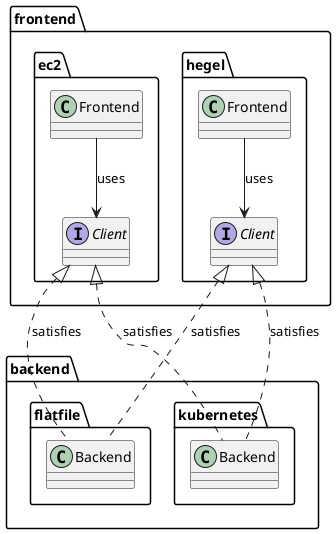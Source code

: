 @startuml Frontends and Backends

skinparam componentStyle uml2

package frontend {
    package ec2 {
        class "Frontend" as ec2Frontend
        interface "Client" as ec2Client
    }

    package hegel {
        class "Frontend" as hegelFrontend
        interface "Client" as hegelClient
    }
}

package backend {
    package flatfile {
        class "Backend" as flatfileBackend
    }

    package kubernetes {
        class "Backend" as kubernetesBackend
    }
}


ec2Client <|.. flatfileBackend : satisfies
ec2Client <|.. kubernetesBackend : satisfies
ec2Frontend --> ec2Client : uses

hegelClient <|.. flatfileBackend : satisfies
hegelClient <|.. kubernetesBackend : satisfies
hegelFrontend --> hegelClient : uses


@enduml